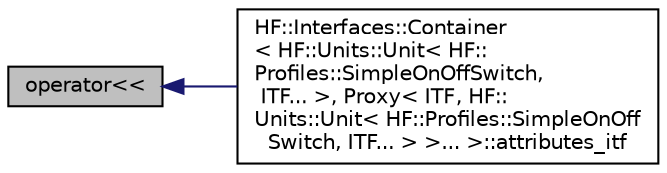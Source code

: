 digraph "operator&lt;&lt;"
{
  edge [fontname="Helvetica",fontsize="10",labelfontname="Helvetica",labelfontsize="10"];
  node [fontname="Helvetica",fontsize="10",shape=record];
  rankdir="LR";
  Node1 [label="operator\<\<",height=0.2,width=0.4,color="black", fillcolor="grey75", style="filled", fontcolor="black"];
  Node1 -> Node2 [dir="back",color="midnightblue",fontsize="10",style="solid",fontname="Helvetica"];
  Node2 [label="HF::Interfaces::Container\l\< HF::Units::Unit\< HF::\lProfiles::SimpleOnOffSwitch,\l ITF... \>, Proxy\< ITF, HF::\lUnits::Unit\< HF::Profiles::SimpleOnOff\lSwitch, ITF... \> \>... \>::attributes_itf",height=0.2,width=0.4,color="black", fillcolor="white", style="filled",URL="$classHF_1_1Interfaces_1_1Container.html#afd8036fa854c7981b5690f0714955e80",tooltip="Helper function used to provide HF::Units::Unit::attributes functionality. "];
}
